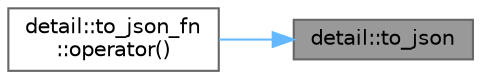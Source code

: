 digraph "detail::to_json"
{
 // LATEX_PDF_SIZE
  bgcolor="transparent";
  edge [fontname=Helvetica,fontsize=10,labelfontname=Helvetica,labelfontsize=10];
  node [fontname=Helvetica,fontsize=10,shape=box,height=0.2,width=0.4];
  rankdir="RL";
  Node1 [id="Node000001",label="detail::to_json",height=0.2,width=0.4,color="gray40", fillcolor="grey60", style="filled", fontcolor="black",tooltip=" "];
  Node1 -> Node2 [id="edge2_Node000001_Node000002",dir="back",color="steelblue1",style="solid",tooltip=" "];
  Node2 [id="Node000002",label="detail::to_json_fn\l::operator()",height=0.2,width=0.4,color="grey40", fillcolor="white", style="filled",URL="$structdetail_1_1to__json__fn.html#a1b7ab97a1aa13ec9123e2a4213ce2e31",tooltip=" "];
}
